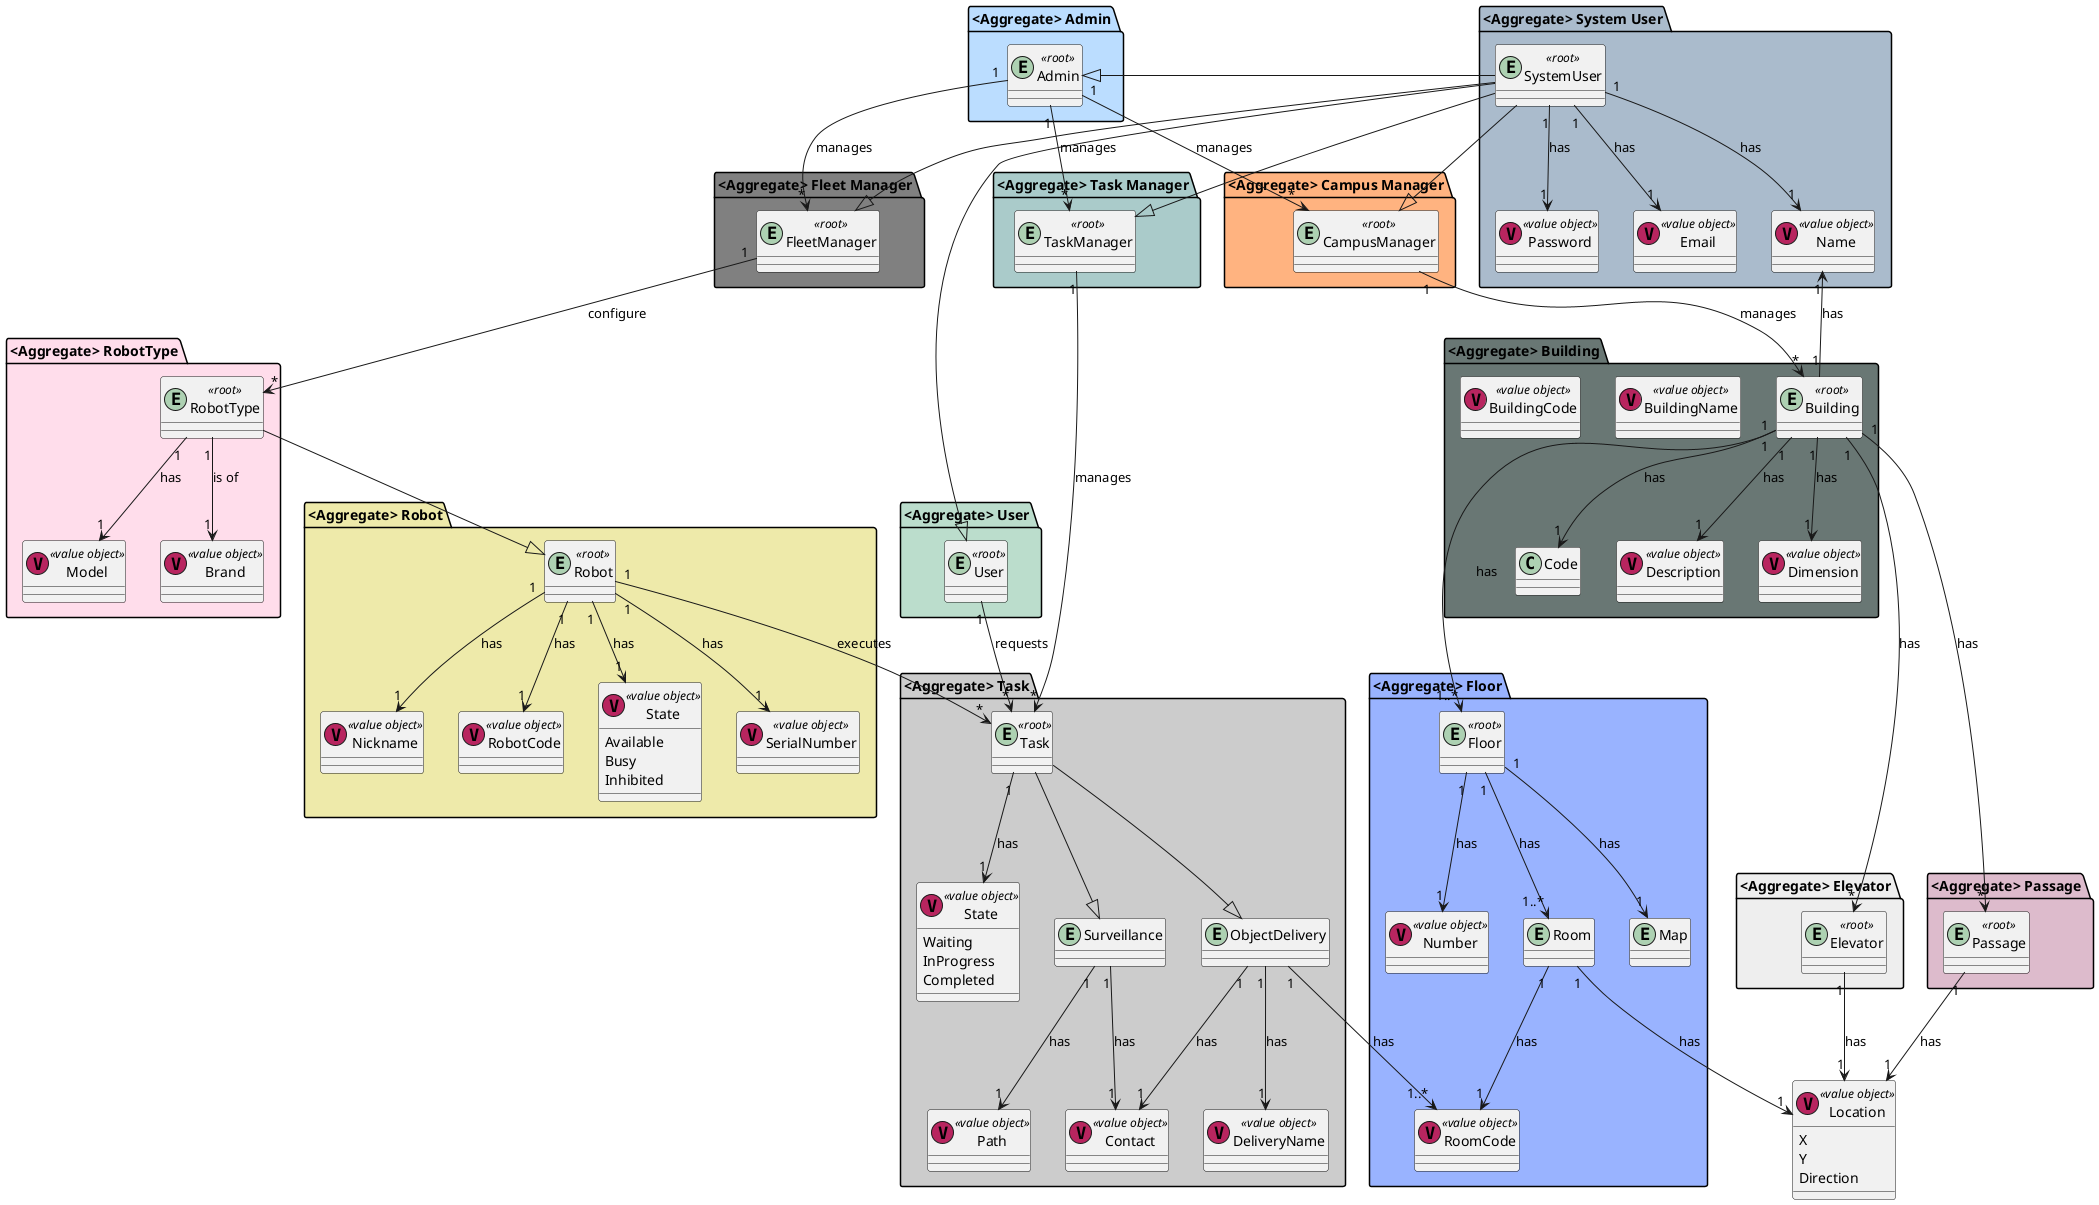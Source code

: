 @startuml
package "<Aggregate> System User" #aabbcc{
    entity SystemUser <<root>> {}
    class Name <<(V,#B8255F)value object>>
    class Password <<(V,#B8255F)value object>>
    class Email <<(V,#B8255F)value object>>

    SystemUser "1" --> "1" Name : has
    SystemUser "1" --> "1" Password : has
    SystemUser "1" --> "1" Email : has
}

package "<Aggregate> User" #bbddcc{
    entity User <<root>> {}
}

package "<Aggregate> Admin" #bbddff{
    entity Admin <<root>> {}
}

package "<Aggregate> Task Manager" #aacbca {
    entity TaskManager <<root>> {}
}

package "<Aggregate> Fleet Manager" #808080 {
    entity FleetManager <<root>> {}
}

package "<Aggregate> Campus Manager" #ffb380 {
    entity CampusManager <<root>> {}
}

package "<Aggregate> Building" #697774{
    entity Building <<root>> {}
    class BuildingName <<(V,#B8255F)value object>>
    class BuildingCode <<(V,#B8255F)value object>>
    class Description <<(V,#B8255F)value object>>
    class Dimension <<(V,#B8255F)value object>>

    Building "1" --> "1" Name : has
    Building "1" --> "1" Description : has
    Building "1" --> "1" Code : has
    Building "1" --> "1" Dimension : has
}

package "<Aggregate> Floor" #99b3ff {
    entity Floor <<root>> {}
    entity Room
    entity Map
    class RoomCode <<(V,#B8255F)value object>>
    class Number <<(V,#B8255F)value object>>

    Room "1" --> "1" RoomCode: has
    Floor "1" --> "1" Number : has
}

package "<Aggregate> Passage" #ddbbcc {
    entity Passage <<root>> {}
}

package "<Aggregate> Robot" #eeeaaa {
    entity Robot <<root>> {}
    class State <<(V,#B8255F)value object>> {
        Available
        Busy
        Inhibited
    }
    class SerialNumber <<(V,#B8255F)value object>>
    class Nickname <<(V,#B8255F)value object>>
    class RobotCode <<(V,#B8255F)value object>>
    Robot "1" --> "1" State : has
    Robot "1" --> "1" SerialNumber : has
    Robot "1" --> "1" Nickname : has
    Robot "1" --> "1" RobotCode : has
}

package "<Aggregate> Task" #cccccc {
    entity Task <<root>> {}
    entity Surveillance
    entity ObjectDelivery
    class State <<(V,#B8255F)value object>> {
        Waiting
        InProgress
        Completed
    }
    class Path <<(V,#B8255F)value object>>
    class Contact <<(V,#B8255F)value object>>
    class DeliveryName <<(V,#B8255F)value object>>

    Task --|> Surveillance
    Task --|> ObjectDelivery
    Task "1" --> "1" State : has
    Surveillance "1" --> "1" Path : has
    Surveillance "1" --> "1" Contact : has
    ObjectDelivery "1" --> "1" DeliveryName : has
    ObjectDelivery "1" --> "1" Contact : has
}

package "<Aggregate> Elevator" #eeeeee {
  entity Elevator <<root>> {}

}

package "<Aggregate> RobotType" #ffddeb {
  entity RobotType <<root>> {}
  class Brand <<(V,#B8255F)value object>>
  class Model <<(V,#B8255F)value object>>

  RobotType "1" --> "1" Brand : is of
  RobotType "1" --> "1" Model : has
}

class Location <<(V,#B8255F)value object>> {
  X
  Y
  Direction
}

Passage "1" --> "1" Location : has
Elevator "1" --> "1" Location : has
Room "1" --> "1" Location : has

SystemUser --|> User
SystemUser --|> Admin
SystemUser --|> TaskManager
SystemUser --|> CampusManager
SystemUser --|> FleetManager


Admin "1" --> "*" TaskManager : manages
Admin "1" --> "*" CampusManager : manages
Admin "1" --> "*" FleetManager : manages


Building "1" --> "1..*" Floor : has
Building "1" --> "*" Elevator : has
Building "1" --> "*" Passage : has

Floor "1" --> "1" Map : has


Floor "1" --> "1..*" Room : has

TaskManager "1" --> "*" Task : manages


User "1" --> "*" Task : requests


FleetManager "1" --> "*" RobotType : configure

CampusManager "1" --> "*" Building : manages

ObjectDelivery "1" --> "1..*" RoomCode : has

RobotType --|> Robot

Robot "1" --> "*" Task : executes


@enduml
